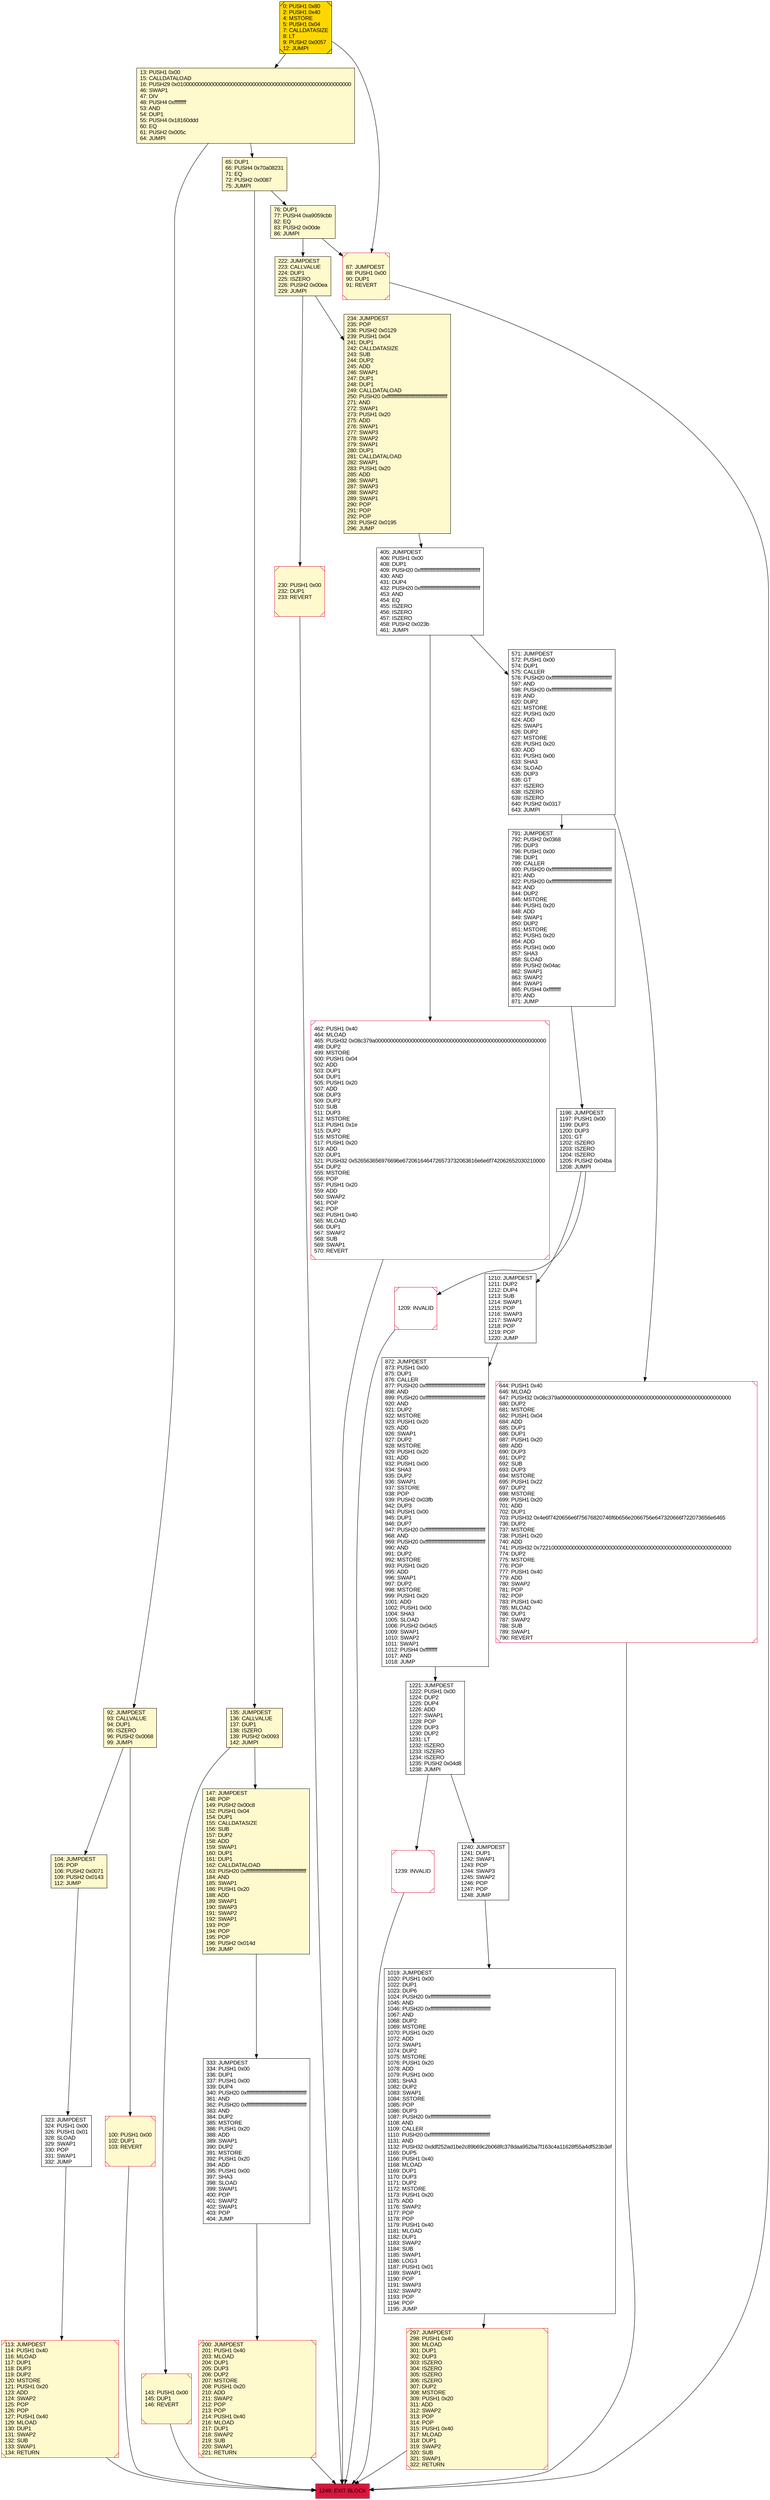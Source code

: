 digraph G {
bgcolor=transparent rankdir=UD;
node [shape=box style=filled color=black fillcolor=white fontname=arial fontcolor=black];
644 [label="644: PUSH1 0x40\l646: MLOAD\l647: PUSH32 0x08c379a000000000000000000000000000000000000000000000000000000000\l680: DUP2\l681: MSTORE\l682: PUSH1 0x04\l684: ADD\l685: DUP1\l686: DUP1\l687: PUSH1 0x20\l689: ADD\l690: DUP3\l691: DUP2\l692: SUB\l693: DUP3\l694: MSTORE\l695: PUSH1 0x22\l697: DUP2\l698: MSTORE\l699: PUSH1 0x20\l701: ADD\l702: DUP1\l703: PUSH32 0x4e6f7420656e6f75676820746f6b656e2066756e647320666f722073656e6465\l736: DUP2\l737: MSTORE\l738: PUSH1 0x20\l740: ADD\l741: PUSH32 0x7221000000000000000000000000000000000000000000000000000000000000\l774: DUP2\l775: MSTORE\l776: POP\l777: PUSH1 0x40\l779: ADD\l780: SWAP2\l781: POP\l782: POP\l783: PUSH1 0x40\l785: MLOAD\l786: DUP1\l787: SWAP2\l788: SUB\l789: SWAP1\l790: REVERT\l" shape=Msquare color=crimson ];
113 [label="113: JUMPDEST\l114: PUSH1 0x40\l116: MLOAD\l117: DUP1\l118: DUP3\l119: DUP2\l120: MSTORE\l121: PUSH1 0x20\l123: ADD\l124: SWAP2\l125: POP\l126: POP\l127: PUSH1 0x40\l129: MLOAD\l130: DUP1\l131: SWAP2\l132: SUB\l133: SWAP1\l134: RETURN\l" fillcolor=lemonchiffon shape=Msquare color=crimson ];
405 [label="405: JUMPDEST\l406: PUSH1 0x00\l408: DUP1\l409: PUSH20 0xffffffffffffffffffffffffffffffffffffffff\l430: AND\l431: DUP4\l432: PUSH20 0xffffffffffffffffffffffffffffffffffffffff\l453: AND\l454: EQ\l455: ISZERO\l456: ISZERO\l457: ISZERO\l458: PUSH2 0x023b\l461: JUMPI\l" ];
1210 [label="1210: JUMPDEST\l1211: DUP2\l1212: DUP4\l1213: SUB\l1214: SWAP1\l1215: POP\l1216: SWAP3\l1217: SWAP2\l1218: POP\l1219: POP\l1220: JUMP\l" ];
65 [label="65: DUP1\l66: PUSH4 0x70a08231\l71: EQ\l72: PUSH2 0x0087\l75: JUMPI\l" fillcolor=lemonchiffon ];
100 [label="100: PUSH1 0x00\l102: DUP1\l103: REVERT\l" fillcolor=lemonchiffon shape=Msquare color=crimson ];
1209 [label="1209: INVALID\l" shape=Msquare color=crimson ];
230 [label="230: PUSH1 0x00\l232: DUP1\l233: REVERT\l" fillcolor=lemonchiffon shape=Msquare color=crimson ];
234 [label="234: JUMPDEST\l235: POP\l236: PUSH2 0x0129\l239: PUSH1 0x04\l241: DUP1\l242: CALLDATASIZE\l243: SUB\l244: DUP2\l245: ADD\l246: SWAP1\l247: DUP1\l248: DUP1\l249: CALLDATALOAD\l250: PUSH20 0xffffffffffffffffffffffffffffffffffffffff\l271: AND\l272: SWAP1\l273: PUSH1 0x20\l275: ADD\l276: SWAP1\l277: SWAP3\l278: SWAP2\l279: SWAP1\l280: DUP1\l281: CALLDATALOAD\l282: SWAP1\l283: PUSH1 0x20\l285: ADD\l286: SWAP1\l287: SWAP3\l288: SWAP2\l289: SWAP1\l290: POP\l291: POP\l292: POP\l293: PUSH2 0x0195\l296: JUMP\l" fillcolor=lemonchiffon ];
87 [label="87: JUMPDEST\l88: PUSH1 0x00\l90: DUP1\l91: REVERT\l" fillcolor=lemonchiffon shape=Msquare color=crimson ];
571 [label="571: JUMPDEST\l572: PUSH1 0x00\l574: DUP1\l575: CALLER\l576: PUSH20 0xffffffffffffffffffffffffffffffffffffffff\l597: AND\l598: PUSH20 0xffffffffffffffffffffffffffffffffffffffff\l619: AND\l620: DUP2\l621: MSTORE\l622: PUSH1 0x20\l624: ADD\l625: SWAP1\l626: DUP2\l627: MSTORE\l628: PUSH1 0x20\l630: ADD\l631: PUSH1 0x00\l633: SHA3\l634: SLOAD\l635: DUP3\l636: GT\l637: ISZERO\l638: ISZERO\l639: ISZERO\l640: PUSH2 0x0317\l643: JUMPI\l" ];
1221 [label="1221: JUMPDEST\l1222: PUSH1 0x00\l1224: DUP2\l1225: DUP4\l1226: ADD\l1227: SWAP1\l1228: POP\l1229: DUP3\l1230: DUP2\l1231: LT\l1232: ISZERO\l1233: ISZERO\l1234: ISZERO\l1235: PUSH2 0x04d8\l1238: JUMPI\l" ];
147 [label="147: JUMPDEST\l148: POP\l149: PUSH2 0x00c8\l152: PUSH1 0x04\l154: DUP1\l155: CALLDATASIZE\l156: SUB\l157: DUP2\l158: ADD\l159: SWAP1\l160: DUP1\l161: DUP1\l162: CALLDATALOAD\l163: PUSH20 0xffffffffffffffffffffffffffffffffffffffff\l184: AND\l185: SWAP1\l186: PUSH1 0x20\l188: ADD\l189: SWAP1\l190: SWAP3\l191: SWAP2\l192: SWAP1\l193: POP\l194: POP\l195: POP\l196: PUSH2 0x014d\l199: JUMP\l" fillcolor=lemonchiffon ];
297 [label="297: JUMPDEST\l298: PUSH1 0x40\l300: MLOAD\l301: DUP1\l302: DUP3\l303: ISZERO\l304: ISZERO\l305: ISZERO\l306: ISZERO\l307: DUP2\l308: MSTORE\l309: PUSH1 0x20\l311: ADD\l312: SWAP2\l313: POP\l314: POP\l315: PUSH1 0x40\l317: MLOAD\l318: DUP1\l319: SWAP2\l320: SUB\l321: SWAP1\l322: RETURN\l" fillcolor=lemonchiffon shape=Msquare color=crimson ];
323 [label="323: JUMPDEST\l324: PUSH1 0x00\l326: PUSH1 0x01\l328: SLOAD\l329: SWAP1\l330: POP\l331: SWAP1\l332: JUMP\l" ];
92 [label="92: JUMPDEST\l93: CALLVALUE\l94: DUP1\l95: ISZERO\l96: PUSH2 0x0068\l99: JUMPI\l" fillcolor=lemonchiffon ];
333 [label="333: JUMPDEST\l334: PUSH1 0x00\l336: DUP1\l337: PUSH1 0x00\l339: DUP4\l340: PUSH20 0xffffffffffffffffffffffffffffffffffffffff\l361: AND\l362: PUSH20 0xffffffffffffffffffffffffffffffffffffffff\l383: AND\l384: DUP2\l385: MSTORE\l386: PUSH1 0x20\l388: ADD\l389: SWAP1\l390: DUP2\l391: MSTORE\l392: PUSH1 0x20\l394: ADD\l395: PUSH1 0x00\l397: SHA3\l398: SLOAD\l399: SWAP1\l400: POP\l401: SWAP2\l402: SWAP1\l403: POP\l404: JUMP\l" ];
1240 [label="1240: JUMPDEST\l1241: DUP1\l1242: SWAP1\l1243: POP\l1244: SWAP3\l1245: SWAP2\l1246: POP\l1247: POP\l1248: JUMP\l" ];
791 [label="791: JUMPDEST\l792: PUSH2 0x0368\l795: DUP3\l796: PUSH1 0x00\l798: DUP1\l799: CALLER\l800: PUSH20 0xffffffffffffffffffffffffffffffffffffffff\l821: AND\l822: PUSH20 0xffffffffffffffffffffffffffffffffffffffff\l843: AND\l844: DUP2\l845: MSTORE\l846: PUSH1 0x20\l848: ADD\l849: SWAP1\l850: DUP2\l851: MSTORE\l852: PUSH1 0x20\l854: ADD\l855: PUSH1 0x00\l857: SHA3\l858: SLOAD\l859: PUSH2 0x04ac\l862: SWAP1\l863: SWAP2\l864: SWAP1\l865: PUSH4 0xffffffff\l870: AND\l871: JUMP\l" ];
872 [label="872: JUMPDEST\l873: PUSH1 0x00\l875: DUP1\l876: CALLER\l877: PUSH20 0xffffffffffffffffffffffffffffffffffffffff\l898: AND\l899: PUSH20 0xffffffffffffffffffffffffffffffffffffffff\l920: AND\l921: DUP2\l922: MSTORE\l923: PUSH1 0x20\l925: ADD\l926: SWAP1\l927: DUP2\l928: MSTORE\l929: PUSH1 0x20\l931: ADD\l932: PUSH1 0x00\l934: SHA3\l935: DUP2\l936: SWAP1\l937: SSTORE\l938: POP\l939: PUSH2 0x03fb\l942: DUP3\l943: PUSH1 0x00\l945: DUP1\l946: DUP7\l947: PUSH20 0xffffffffffffffffffffffffffffffffffffffff\l968: AND\l969: PUSH20 0xffffffffffffffffffffffffffffffffffffffff\l990: AND\l991: DUP2\l992: MSTORE\l993: PUSH1 0x20\l995: ADD\l996: SWAP1\l997: DUP2\l998: MSTORE\l999: PUSH1 0x20\l1001: ADD\l1002: PUSH1 0x00\l1004: SHA3\l1005: SLOAD\l1006: PUSH2 0x04c5\l1009: SWAP1\l1010: SWAP2\l1011: SWAP1\l1012: PUSH4 0xffffffff\l1017: AND\l1018: JUMP\l" ];
222 [label="222: JUMPDEST\l223: CALLVALUE\l224: DUP1\l225: ISZERO\l226: PUSH2 0x00ea\l229: JUMPI\l" fillcolor=lemonchiffon ];
1249 [label="1249: EXIT BLOCK\l" fillcolor=crimson ];
1019 [label="1019: JUMPDEST\l1020: PUSH1 0x00\l1022: DUP1\l1023: DUP6\l1024: PUSH20 0xffffffffffffffffffffffffffffffffffffffff\l1045: AND\l1046: PUSH20 0xffffffffffffffffffffffffffffffffffffffff\l1067: AND\l1068: DUP2\l1069: MSTORE\l1070: PUSH1 0x20\l1072: ADD\l1073: SWAP1\l1074: DUP2\l1075: MSTORE\l1076: PUSH1 0x20\l1078: ADD\l1079: PUSH1 0x00\l1081: SHA3\l1082: DUP2\l1083: SWAP1\l1084: SSTORE\l1085: POP\l1086: DUP3\l1087: PUSH20 0xffffffffffffffffffffffffffffffffffffffff\l1108: AND\l1109: CALLER\l1110: PUSH20 0xffffffffffffffffffffffffffffffffffffffff\l1131: AND\l1132: PUSH32 0xddf252ad1be2c89b69c2b068fc378daa952ba7f163c4a11628f55a4df523b3ef\l1165: DUP5\l1166: PUSH1 0x40\l1168: MLOAD\l1169: DUP1\l1170: DUP3\l1171: DUP2\l1172: MSTORE\l1173: PUSH1 0x20\l1175: ADD\l1176: SWAP2\l1177: POP\l1178: POP\l1179: PUSH1 0x40\l1181: MLOAD\l1182: DUP1\l1183: SWAP2\l1184: SUB\l1185: SWAP1\l1186: LOG3\l1187: PUSH1 0x01\l1189: SWAP1\l1190: POP\l1191: SWAP3\l1192: SWAP2\l1193: POP\l1194: POP\l1195: JUMP\l" ];
1239 [label="1239: INVALID\l" shape=Msquare color=crimson ];
135 [label="135: JUMPDEST\l136: CALLVALUE\l137: DUP1\l138: ISZERO\l139: PUSH2 0x0093\l142: JUMPI\l" fillcolor=lemonchiffon ];
143 [label="143: PUSH1 0x00\l145: DUP1\l146: REVERT\l" fillcolor=lemonchiffon shape=Msquare color=crimson ];
76 [label="76: DUP1\l77: PUSH4 0xa9059cbb\l82: EQ\l83: PUSH2 0x00de\l86: JUMPI\l" fillcolor=lemonchiffon ];
104 [label="104: JUMPDEST\l105: POP\l106: PUSH2 0x0071\l109: PUSH2 0x0143\l112: JUMP\l" fillcolor=lemonchiffon ];
13 [label="13: PUSH1 0x00\l15: CALLDATALOAD\l16: PUSH29 0x0100000000000000000000000000000000000000000000000000000000\l46: SWAP1\l47: DIV\l48: PUSH4 0xffffffff\l53: AND\l54: DUP1\l55: PUSH4 0x18160ddd\l60: EQ\l61: PUSH2 0x005c\l64: JUMPI\l" fillcolor=lemonchiffon ];
1196 [label="1196: JUMPDEST\l1197: PUSH1 0x00\l1199: DUP3\l1200: DUP3\l1201: GT\l1202: ISZERO\l1203: ISZERO\l1204: ISZERO\l1205: PUSH2 0x04ba\l1208: JUMPI\l" ];
462 [label="462: PUSH1 0x40\l464: MLOAD\l465: PUSH32 0x08c379a000000000000000000000000000000000000000000000000000000000\l498: DUP2\l499: MSTORE\l500: PUSH1 0x04\l502: ADD\l503: DUP1\l504: DUP1\l505: PUSH1 0x20\l507: ADD\l508: DUP3\l509: DUP2\l510: SUB\l511: DUP3\l512: MSTORE\l513: PUSH1 0x1e\l515: DUP2\l516: MSTORE\l517: PUSH1 0x20\l519: ADD\l520: DUP1\l521: PUSH32 0x526563656976696e6720616464726573732063616e6e6f742062652030210000\l554: DUP2\l555: MSTORE\l556: POP\l557: PUSH1 0x20\l559: ADD\l560: SWAP2\l561: POP\l562: POP\l563: PUSH1 0x40\l565: MLOAD\l566: DUP1\l567: SWAP2\l568: SUB\l569: SWAP1\l570: REVERT\l" shape=Msquare color=crimson ];
200 [label="200: JUMPDEST\l201: PUSH1 0x40\l203: MLOAD\l204: DUP1\l205: DUP3\l206: DUP2\l207: MSTORE\l208: PUSH1 0x20\l210: ADD\l211: SWAP2\l212: POP\l213: POP\l214: PUSH1 0x40\l216: MLOAD\l217: DUP1\l218: SWAP2\l219: SUB\l220: SWAP1\l221: RETURN\l" fillcolor=lemonchiffon shape=Msquare color=crimson ];
0 [label="0: PUSH1 0x80\l2: PUSH1 0x40\l4: MSTORE\l5: PUSH1 0x04\l7: CALLDATASIZE\l8: LT\l9: PUSH2 0x0057\l12: JUMPI\l" fillcolor=lemonchiffon shape=Msquare fillcolor=gold ];
135 -> 143;
234 -> 405;
1239 -> 1249;
872 -> 1221;
147 -> 333;
571 -> 791;
1221 -> 1240;
0 -> 13;
143 -> 1249;
405 -> 571;
571 -> 644;
222 -> 234;
323 -> 113;
462 -> 1249;
222 -> 230;
200 -> 1249;
92 -> 100;
1210 -> 872;
644 -> 1249;
333 -> 200;
76 -> 87;
113 -> 1249;
100 -> 1249;
104 -> 323;
230 -> 1249;
1209 -> 1249;
13 -> 92;
92 -> 104;
791 -> 1196;
0 -> 87;
65 -> 135;
76 -> 222;
1019 -> 297;
1196 -> 1210;
87 -> 1249;
65 -> 76;
297 -> 1249;
1196 -> 1209;
13 -> 65;
405 -> 462;
1221 -> 1239;
135 -> 147;
1240 -> 1019;
}